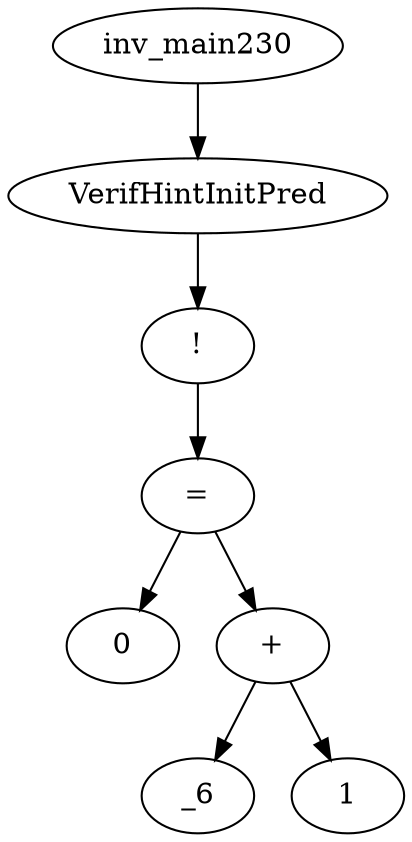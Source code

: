 digraph dag {
0 [label="inv_main230"];
1 [label="VerifHintInitPred"];
2 [label="!"];
3 [label="="];
4 [label="0"];
5 [label="+"];
6 [label="_6"];
7 [label="1"];
0->1
1->2
2->3
3->5
3 -> 4
5->7
5 -> 6
}
